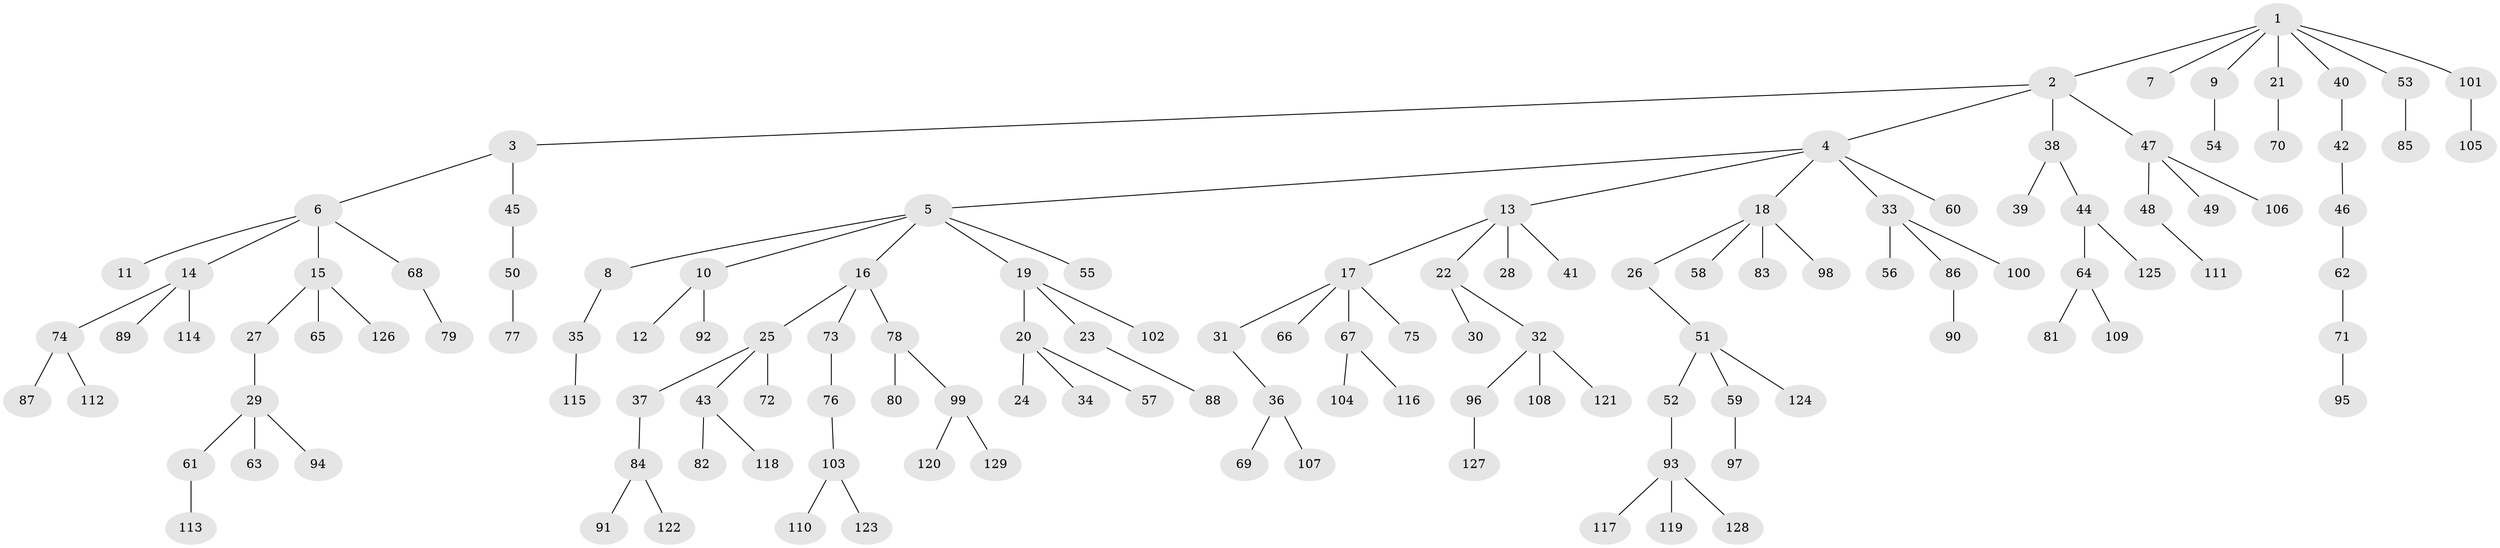 // Generated by graph-tools (version 1.1) at 2025/50/03/09/25 03:50:19]
// undirected, 129 vertices, 128 edges
graph export_dot {
graph [start="1"]
  node [color=gray90,style=filled];
  1;
  2;
  3;
  4;
  5;
  6;
  7;
  8;
  9;
  10;
  11;
  12;
  13;
  14;
  15;
  16;
  17;
  18;
  19;
  20;
  21;
  22;
  23;
  24;
  25;
  26;
  27;
  28;
  29;
  30;
  31;
  32;
  33;
  34;
  35;
  36;
  37;
  38;
  39;
  40;
  41;
  42;
  43;
  44;
  45;
  46;
  47;
  48;
  49;
  50;
  51;
  52;
  53;
  54;
  55;
  56;
  57;
  58;
  59;
  60;
  61;
  62;
  63;
  64;
  65;
  66;
  67;
  68;
  69;
  70;
  71;
  72;
  73;
  74;
  75;
  76;
  77;
  78;
  79;
  80;
  81;
  82;
  83;
  84;
  85;
  86;
  87;
  88;
  89;
  90;
  91;
  92;
  93;
  94;
  95;
  96;
  97;
  98;
  99;
  100;
  101;
  102;
  103;
  104;
  105;
  106;
  107;
  108;
  109;
  110;
  111;
  112;
  113;
  114;
  115;
  116;
  117;
  118;
  119;
  120;
  121;
  122;
  123;
  124;
  125;
  126;
  127;
  128;
  129;
  1 -- 2;
  1 -- 7;
  1 -- 9;
  1 -- 21;
  1 -- 40;
  1 -- 53;
  1 -- 101;
  2 -- 3;
  2 -- 4;
  2 -- 38;
  2 -- 47;
  3 -- 6;
  3 -- 45;
  4 -- 5;
  4 -- 13;
  4 -- 18;
  4 -- 33;
  4 -- 60;
  5 -- 8;
  5 -- 10;
  5 -- 16;
  5 -- 19;
  5 -- 55;
  6 -- 11;
  6 -- 14;
  6 -- 15;
  6 -- 68;
  8 -- 35;
  9 -- 54;
  10 -- 12;
  10 -- 92;
  13 -- 17;
  13 -- 22;
  13 -- 28;
  13 -- 41;
  14 -- 74;
  14 -- 89;
  14 -- 114;
  15 -- 27;
  15 -- 65;
  15 -- 126;
  16 -- 25;
  16 -- 73;
  16 -- 78;
  17 -- 31;
  17 -- 66;
  17 -- 67;
  17 -- 75;
  18 -- 26;
  18 -- 58;
  18 -- 83;
  18 -- 98;
  19 -- 20;
  19 -- 23;
  19 -- 102;
  20 -- 24;
  20 -- 34;
  20 -- 57;
  21 -- 70;
  22 -- 30;
  22 -- 32;
  23 -- 88;
  25 -- 37;
  25 -- 43;
  25 -- 72;
  26 -- 51;
  27 -- 29;
  29 -- 61;
  29 -- 63;
  29 -- 94;
  31 -- 36;
  32 -- 96;
  32 -- 108;
  32 -- 121;
  33 -- 56;
  33 -- 86;
  33 -- 100;
  35 -- 115;
  36 -- 69;
  36 -- 107;
  37 -- 84;
  38 -- 39;
  38 -- 44;
  40 -- 42;
  42 -- 46;
  43 -- 82;
  43 -- 118;
  44 -- 64;
  44 -- 125;
  45 -- 50;
  46 -- 62;
  47 -- 48;
  47 -- 49;
  47 -- 106;
  48 -- 111;
  50 -- 77;
  51 -- 52;
  51 -- 59;
  51 -- 124;
  52 -- 93;
  53 -- 85;
  59 -- 97;
  61 -- 113;
  62 -- 71;
  64 -- 81;
  64 -- 109;
  67 -- 104;
  67 -- 116;
  68 -- 79;
  71 -- 95;
  73 -- 76;
  74 -- 87;
  74 -- 112;
  76 -- 103;
  78 -- 80;
  78 -- 99;
  84 -- 91;
  84 -- 122;
  86 -- 90;
  93 -- 117;
  93 -- 119;
  93 -- 128;
  96 -- 127;
  99 -- 120;
  99 -- 129;
  101 -- 105;
  103 -- 110;
  103 -- 123;
}
